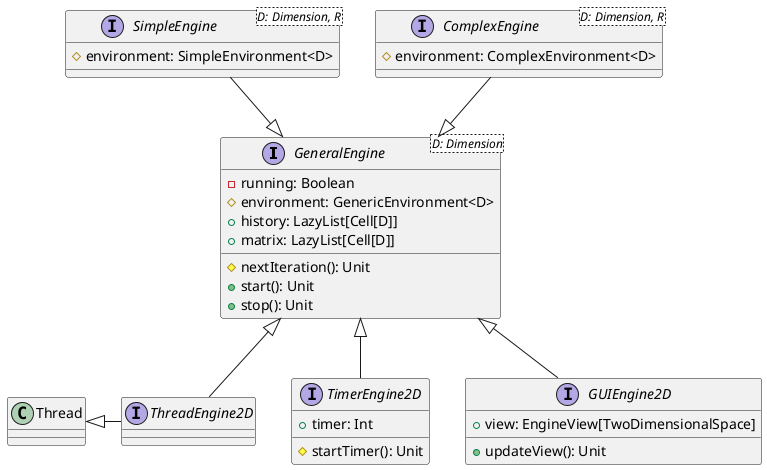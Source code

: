 @startuml engine
interface GeneralEngine<D: Dimension> {
    - running: Boolean
    # environment: GenericEnvironment<D>
    + history: LazyList[Cell[D]]
    + matrix: LazyList[Cell[D]]
    # nextIteration(): Unit
    + start(): Unit
    + stop(): Unit
}

interface SimpleEngine<D: Dimension, R> {
    # environment: SimpleEnvironment<D>
}

interface ComplexEngine<D: Dimension, R> {
    # environment: ComplexEnvironment<D>
}

interface ThreadEngine2D {}

interface TimerEngine2D {
    + timer: Int
    # startTimer(): Unit
}

interface GUIEngine2D {
    + view: EngineView[TwoDimensionalSpace]
    + updateView(): Unit
}

SimpleEngine --|> GeneralEngine
ComplexEngine --|> GeneralEngine

ThreadEngine2D -left-|> Thread
ThreadEngine2D -up-|> GeneralEngine
TimerEngine2D -up-|> GeneralEngine
GUIEngine2D -up-|> GeneralEngine

@enduml